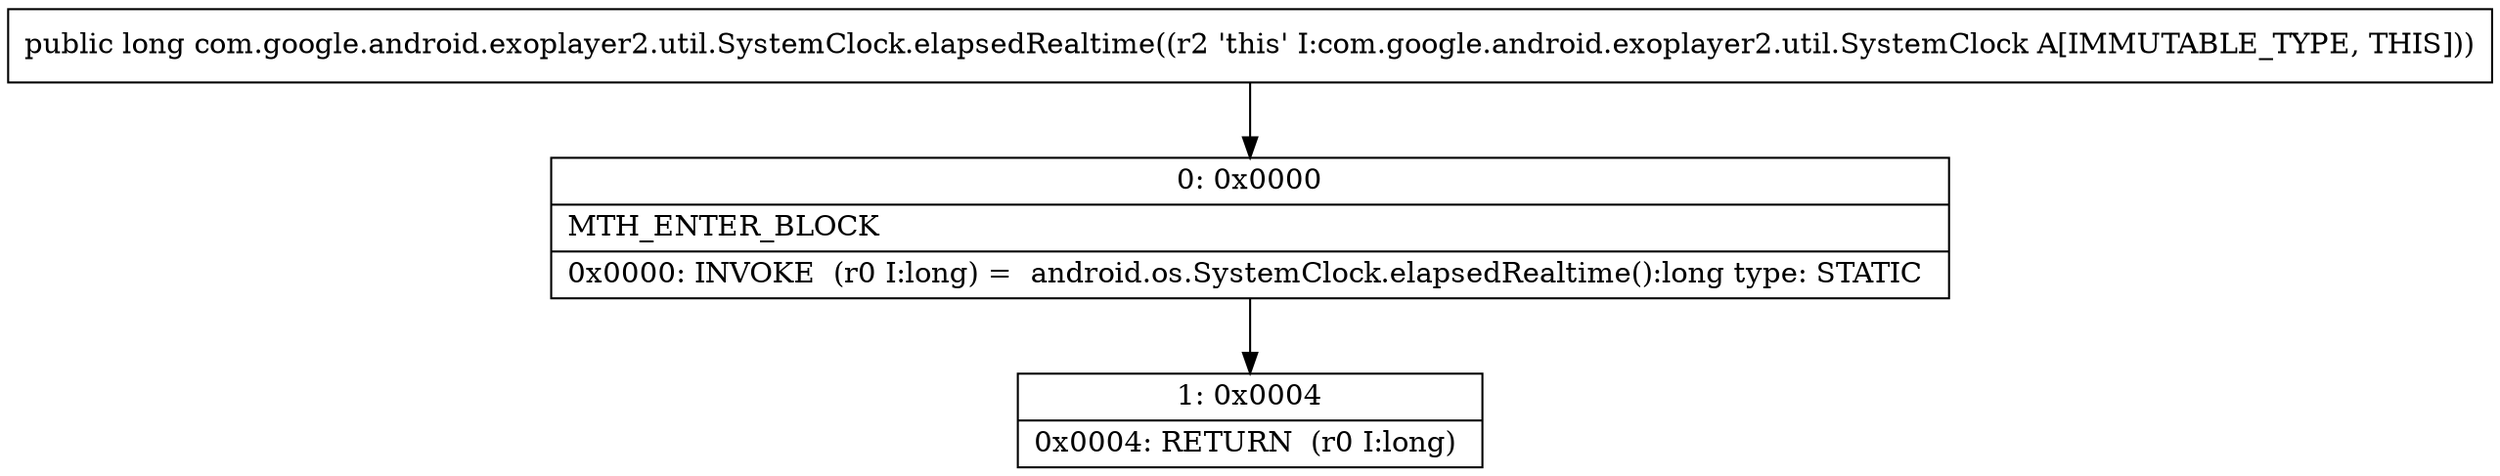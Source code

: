 digraph "CFG forcom.google.android.exoplayer2.util.SystemClock.elapsedRealtime()J" {
Node_0 [shape=record,label="{0\:\ 0x0000|MTH_ENTER_BLOCK\l|0x0000: INVOKE  (r0 I:long) =  android.os.SystemClock.elapsedRealtime():long type: STATIC \l}"];
Node_1 [shape=record,label="{1\:\ 0x0004|0x0004: RETURN  (r0 I:long) \l}"];
MethodNode[shape=record,label="{public long com.google.android.exoplayer2.util.SystemClock.elapsedRealtime((r2 'this' I:com.google.android.exoplayer2.util.SystemClock A[IMMUTABLE_TYPE, THIS])) }"];
MethodNode -> Node_0;
Node_0 -> Node_1;
}

